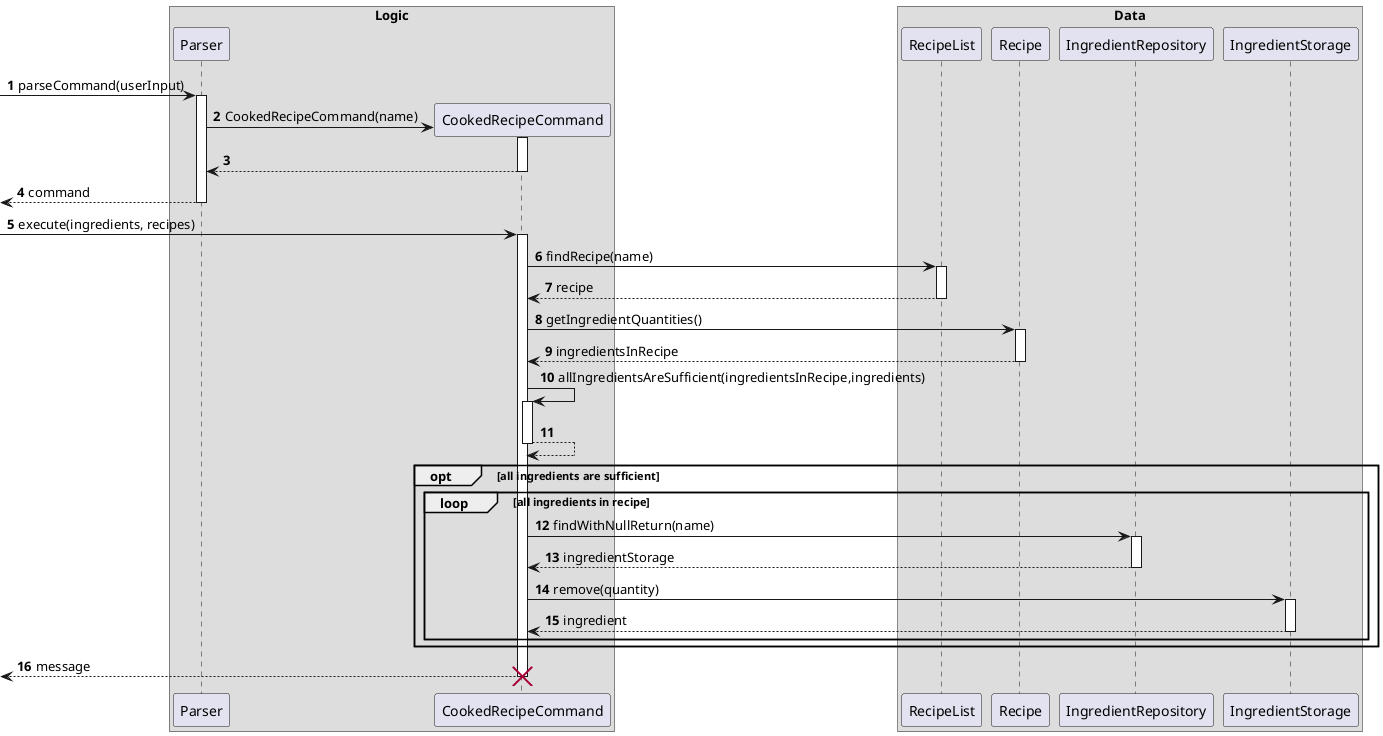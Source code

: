 @startuml
'https://plantuml.com/sequence-diagram

autonumber
box Logic
-> Parser: parseCommand(userInput)
activate Parser

create CookedRecipeCommand
Parser -> CookedRecipeCommand : CookedRecipeCommand(name)
activate CookedRecipeCommand

return
return command

-> CookedRecipeCommand : execute(ingredients, recipes)
activate CookedRecipeCommand
end box

box Data
CookedRecipeCommand -> RecipeList : findRecipe(name)
activate RecipeList

return recipe

CookedRecipeCommand -> Recipe : getIngredientQuantities()
activate Recipe
return ingredientsInRecipe

CookedRecipeCommand -> CookedRecipeCommand : allIngredientsAreSufficient(ingredientsInRecipe,ingredients)
activate CookedRecipeCommand
return
opt all ingredients are sufficient
loop all ingredients in recipe
CookedRecipeCommand -> IngredientRepository : findWithNullReturn(name)
activate IngredientRepository
return ingredientStorage
CookedRecipeCommand -> IngredientStorage : remove(quantity)
activate IngredientStorage
return ingredient
end

end box

end

return message
destroy CookedRecipeCommand

@enduml